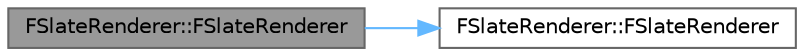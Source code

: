 digraph "FSlateRenderer::FSlateRenderer"
{
 // INTERACTIVE_SVG=YES
 // LATEX_PDF_SIZE
  bgcolor="transparent";
  edge [fontname=Helvetica,fontsize=10,labelfontname=Helvetica,labelfontsize=10];
  node [fontname=Helvetica,fontsize=10,shape=box,height=0.2,width=0.4];
  rankdir="LR";
  Node1 [id="Node000001",label="FSlateRenderer::FSlateRenderer",height=0.2,width=0.4,color="gray40", fillcolor="grey60", style="filled", fontcolor="black",tooltip=" "];
  Node1 -> Node2 [id="edge1_Node000001_Node000002",color="steelblue1",style="solid",tooltip=" "];
  Node2 [id="Node000002",label="FSlateRenderer::FSlateRenderer",height=0.2,width=0.4,color="grey40", fillcolor="white", style="filled",URL="$d4/d6a/classFSlateRenderer.html#a187346c95ab0503464c2328d7fc0a6e4",tooltip="Constructor."];
}
